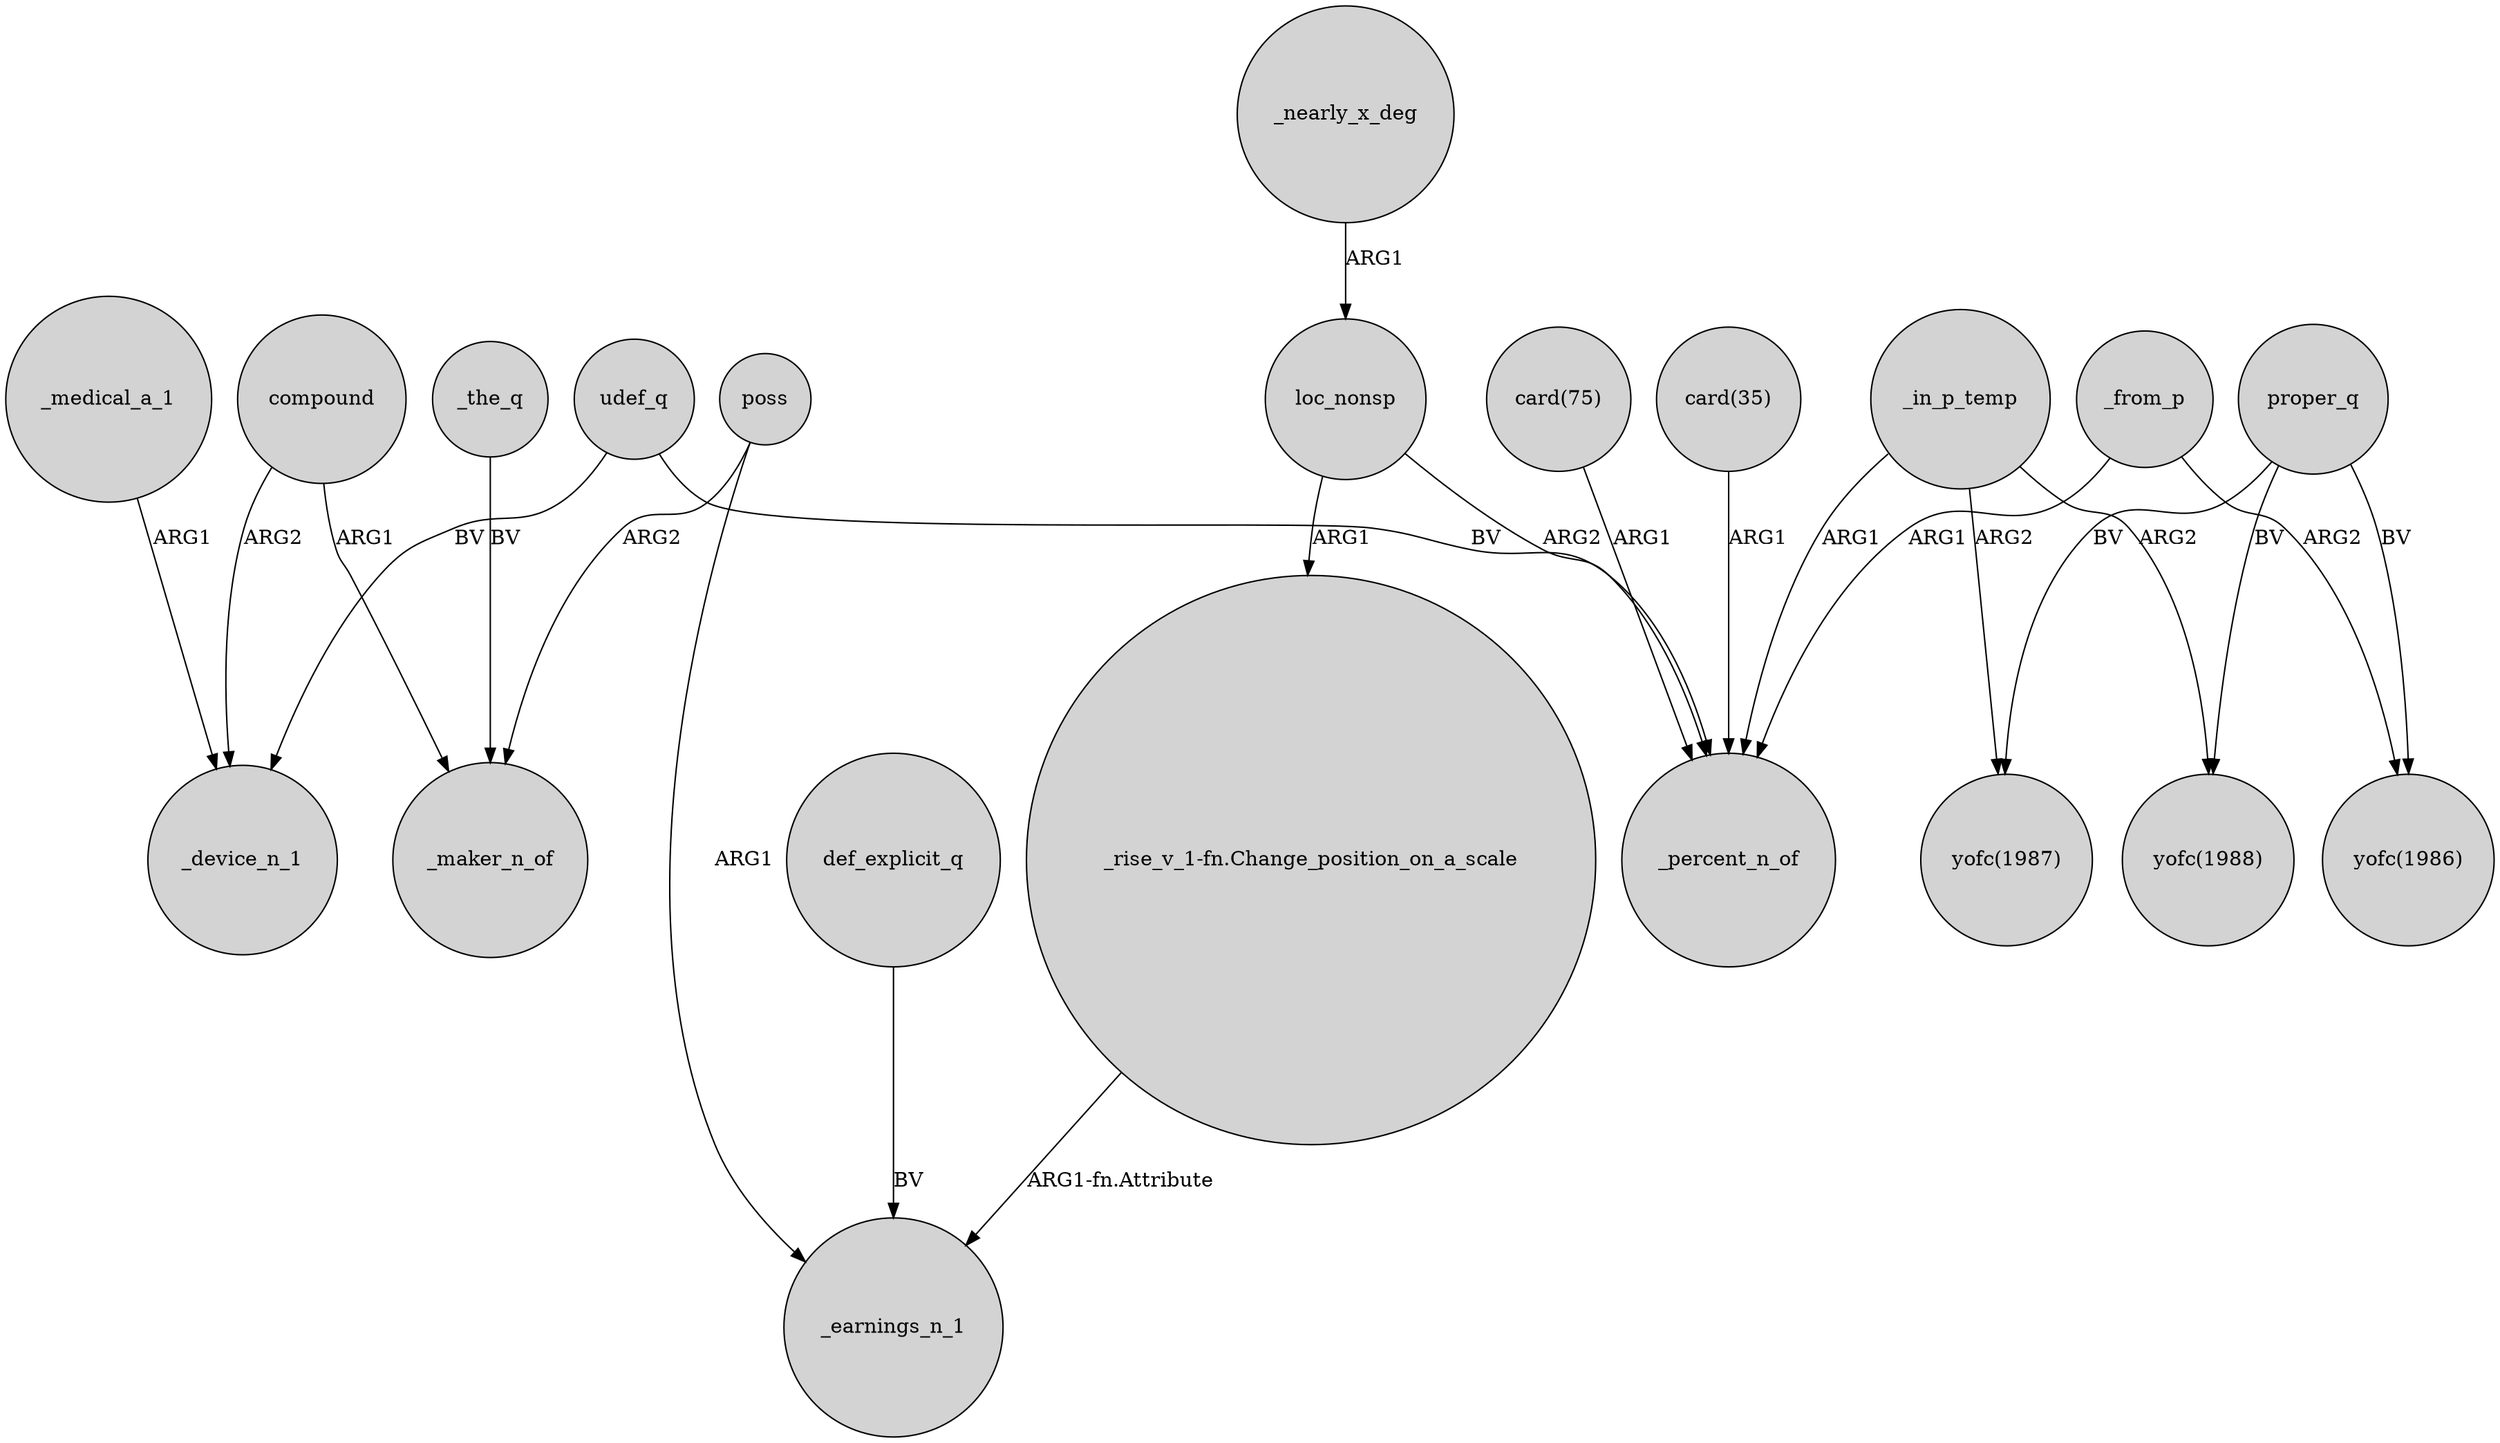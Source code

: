 digraph {
	node [shape=circle style=filled]
	udef_q -> _device_n_1 [label=BV]
	proper_q -> "yofc(1986)" [label=BV]
	_in_p_temp -> "yofc(1987)" [label=ARG2]
	loc_nonsp -> "_rise_v_1-fn.Change_position_on_a_scale" [label=ARG1]
	_nearly_x_deg -> loc_nonsp [label=ARG1]
	"_rise_v_1-fn.Change_position_on_a_scale" -> _earnings_n_1 [label="ARG1-fn.Attribute"]
	"card(35)" -> _percent_n_of [label=ARG1]
	_from_p -> _percent_n_of [label=ARG1]
	compound -> _device_n_1 [label=ARG2]
	udef_q -> _percent_n_of [label=BV]
	proper_q -> "yofc(1987)" [label=BV]
	def_explicit_q -> _earnings_n_1 [label=BV]
	poss -> _earnings_n_1 [label=ARG1]
	"card(75)" -> _percent_n_of [label=ARG1]
	proper_q -> "yofc(1988)" [label=BV]
	poss -> _maker_n_of [label=ARG2]
	_from_p -> "yofc(1986)" [label=ARG2]
	compound -> _maker_n_of [label=ARG1]
	_in_p_temp -> _percent_n_of [label=ARG1]
	_the_q -> _maker_n_of [label=BV]
	_medical_a_1 -> _device_n_1 [label=ARG1]
	loc_nonsp -> _percent_n_of [label=ARG2]
	_in_p_temp -> "yofc(1988)" [label=ARG2]
}
